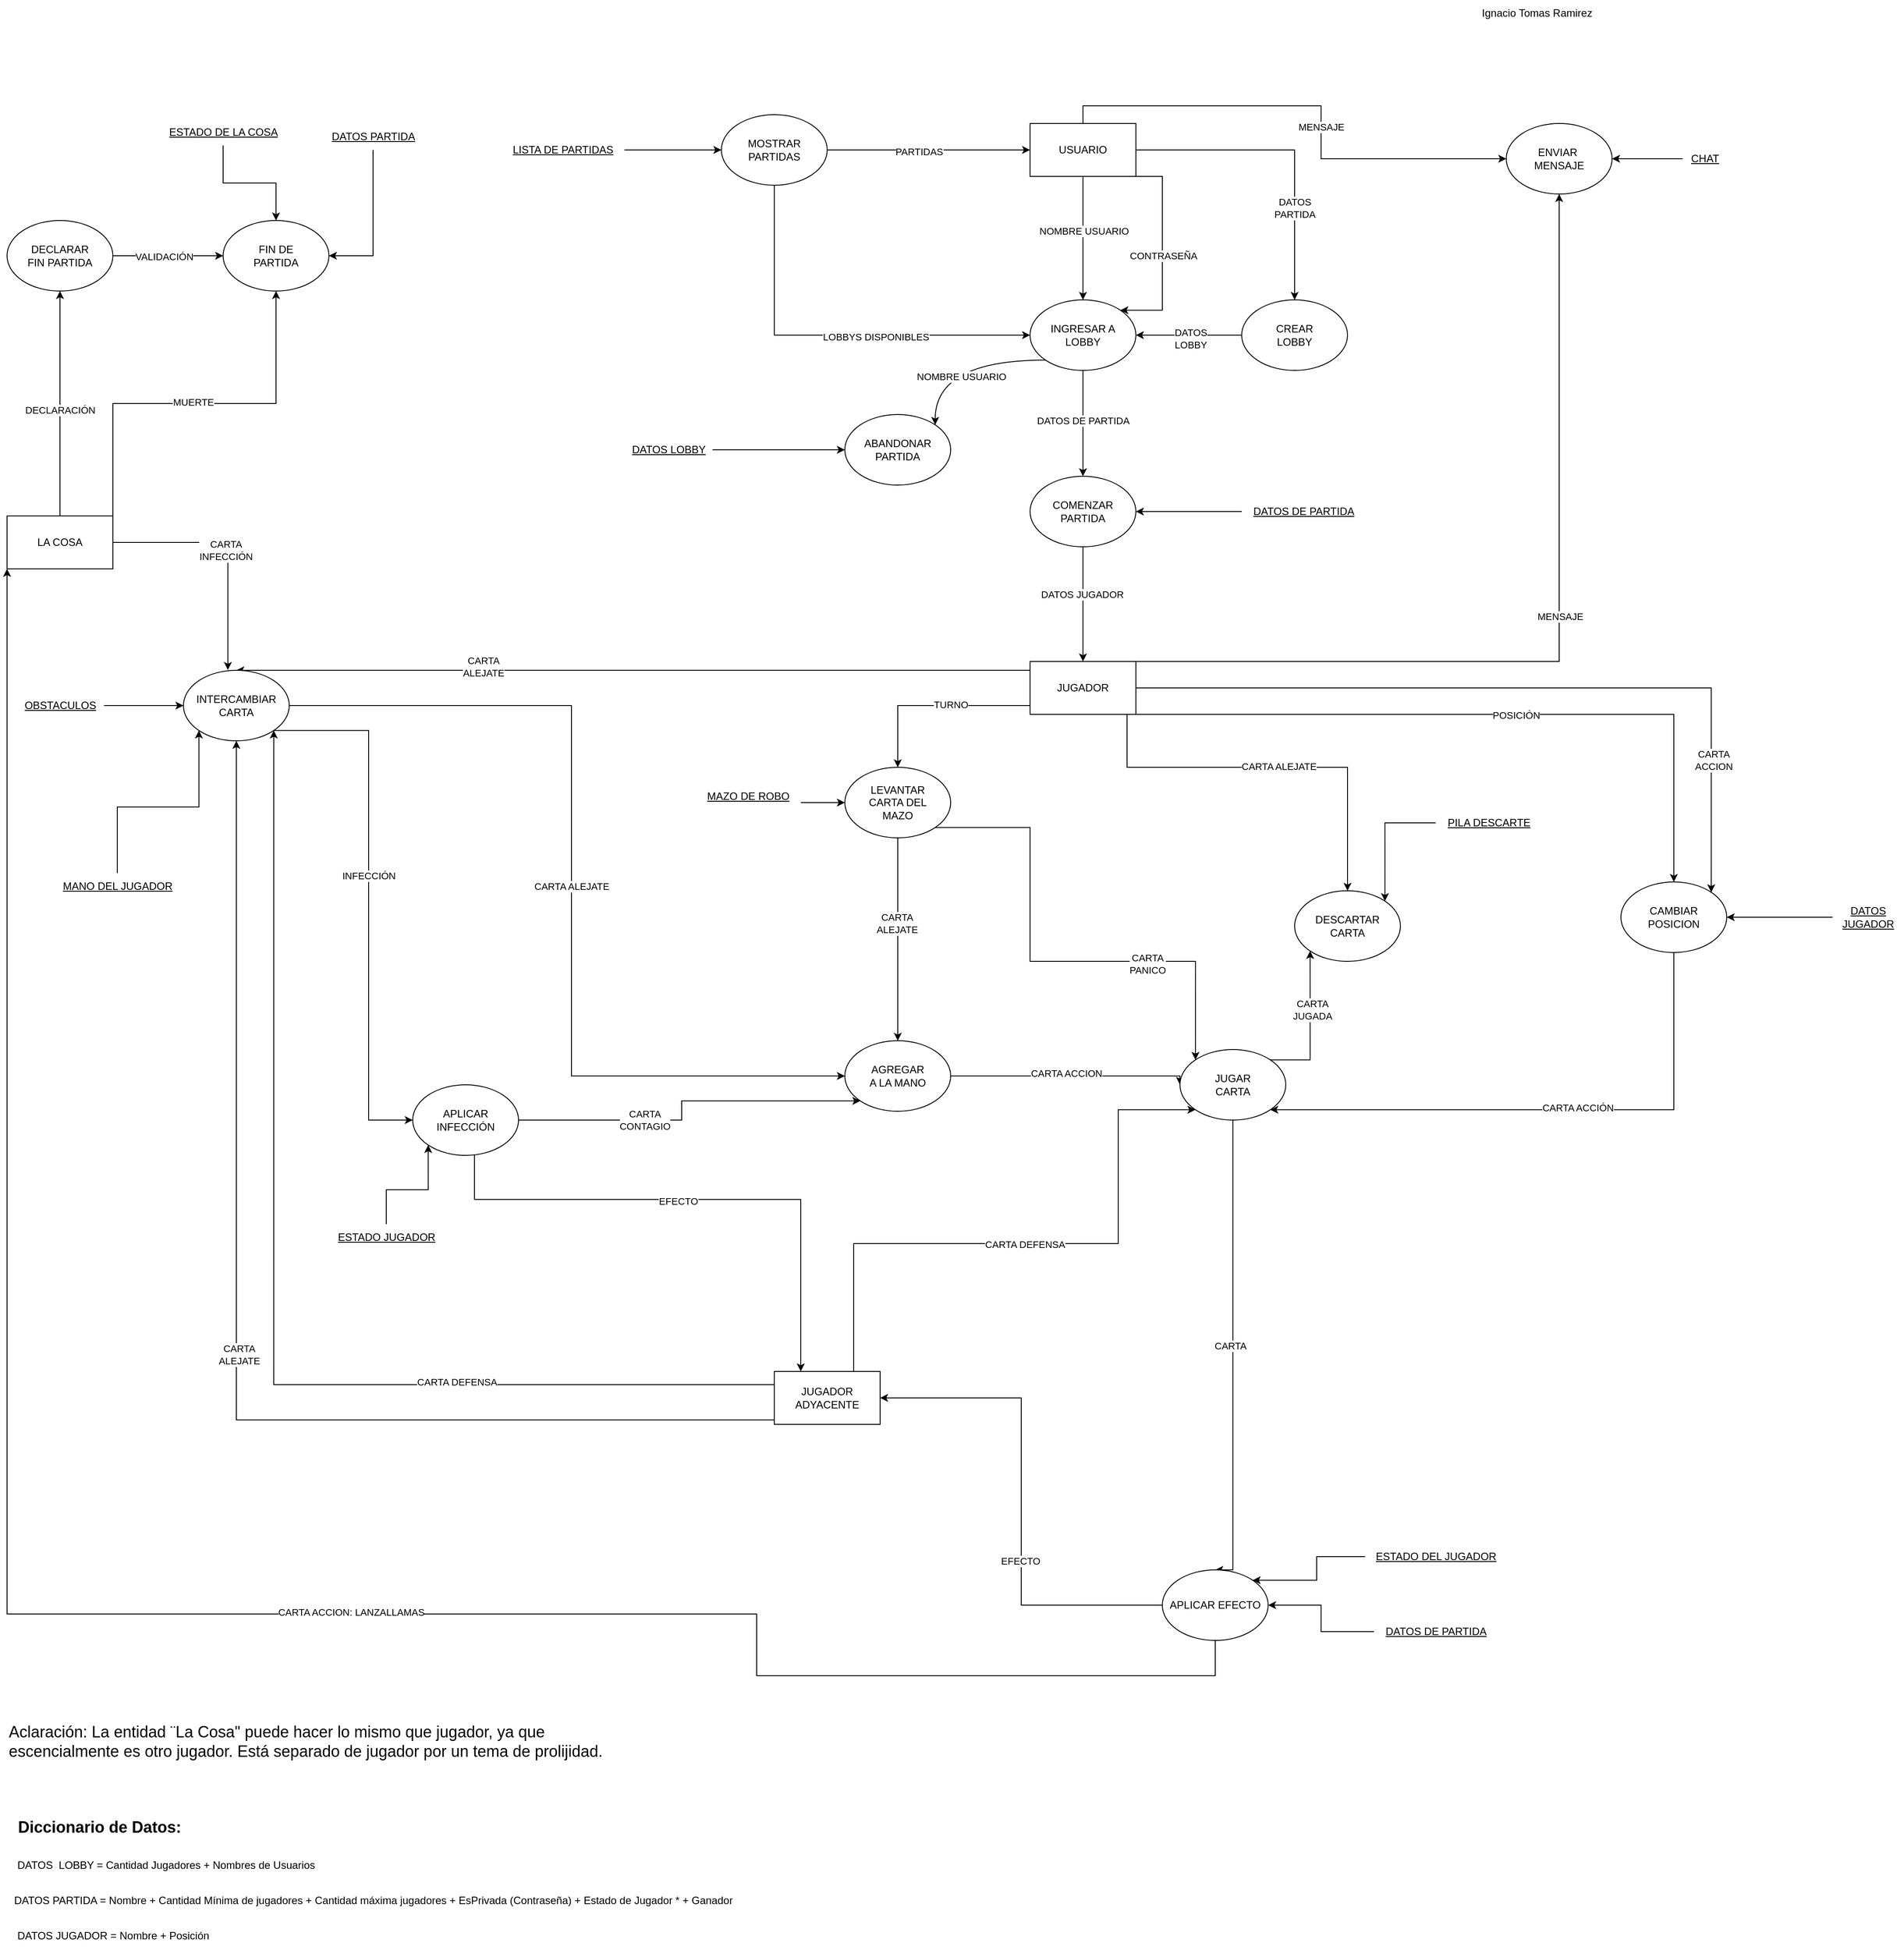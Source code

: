 <mxfile version="21.7.2" type="github">
  <diagram name="Page-1" id="eSQy44bR49oJ5Hq87goh">
    <mxGraphModel dx="2133" dy="1390" grid="1" gridSize="10" guides="1" tooltips="1" connect="1" arrows="1" fold="1" page="1" pageScale="1" pageWidth="1390" pageHeight="980" math="0" shadow="0">
      <root>
        <mxCell id="0" />
        <mxCell id="1" parent="0" />
        <mxCell id="_G_yaIFvfvB89Oe3cglj-3" style="edgeStyle=orthogonalEdgeStyle;rounded=0;orthogonalLoop=1;jettySize=auto;html=1;entryX=0;entryY=0.5;entryDx=0;entryDy=0;" edge="1" parent="1" target="_G_yaIFvfvB89Oe3cglj-2">
          <mxGeometry relative="1" as="geometry">
            <mxPoint x="240" y="221" as="sourcePoint" />
          </mxGeometry>
        </mxCell>
        <mxCell id="_G_yaIFvfvB89Oe3cglj-4" value="DATOS DE PARTIDA" style="edgeLabel;html=1;align=center;verticalAlign=middle;resizable=0;points=[];" vertex="1" connectable="0" parent="_G_yaIFvfvB89Oe3cglj-3">
          <mxGeometry x="-0.009" relative="1" as="geometry">
            <mxPoint as="offset" />
          </mxGeometry>
        </mxCell>
        <mxCell id="_G_yaIFvfvB89Oe3cglj-8" style="edgeStyle=orthogonalEdgeStyle;rounded=0;orthogonalLoop=1;jettySize=auto;html=1;exitX=1;exitY=1;exitDx=0;exitDy=0;entryX=0.5;entryY=1;entryDx=0;entryDy=0;" edge="1" parent="1" target="_G_yaIFvfvB89Oe3cglj-5">
          <mxGeometry relative="1" as="geometry">
            <mxPoint x="240" y="251" as="sourcePoint" />
            <Array as="points">
              <mxPoint x="180" y="251" />
              <mxPoint x="180" y="301" />
              <mxPoint x="780" y="301" />
            </Array>
          </mxGeometry>
        </mxCell>
        <mxCell id="_G_yaIFvfvB89Oe3cglj-9" value="NOMBRE DE&amp;nbsp; JUGADOR" style="edgeLabel;html=1;align=center;verticalAlign=middle;resizable=0;points=[];" vertex="1" connectable="0" parent="_G_yaIFvfvB89Oe3cglj-8">
          <mxGeometry x="0.016" y="-3" relative="1" as="geometry">
            <mxPoint as="offset" />
          </mxGeometry>
        </mxCell>
        <mxCell id="_G_yaIFvfvB89Oe3cglj-14" value="OPCIONAL: CONTRASEÑA" style="edgeLabel;html=1;align=center;verticalAlign=middle;resizable=0;points=[];" vertex="1" connectable="0" parent="_G_yaIFvfvB89Oe3cglj-8">
          <mxGeometry x="0.336" relative="1" as="geometry">
            <mxPoint x="49" as="offset" />
          </mxGeometry>
        </mxCell>
        <mxCell id="_G_yaIFvfvB89Oe3cglj-6" style="edgeStyle=orthogonalEdgeStyle;rounded=0;orthogonalLoop=1;jettySize=auto;html=1;entryX=0;entryY=0.5;entryDx=0;entryDy=0;" edge="1" parent="1" target="_G_yaIFvfvB89Oe3cglj-5">
          <mxGeometry relative="1" as="geometry">
            <mxPoint x="580" y="221" as="sourcePoint" />
          </mxGeometry>
        </mxCell>
        <mxCell id="_G_yaIFvfvB89Oe3cglj-7" value="DATOS DE LOBBY" style="edgeLabel;html=1;align=center;verticalAlign=middle;resizable=0;points=[];" vertex="1" connectable="0" parent="_G_yaIFvfvB89Oe3cglj-6">
          <mxGeometry x="-0.043" relative="1" as="geometry">
            <mxPoint as="offset" />
          </mxGeometry>
        </mxCell>
        <mxCell id="_G_yaIFvfvB89Oe3cglj-10" style="edgeStyle=orthogonalEdgeStyle;rounded=0;orthogonalLoop=1;jettySize=auto;html=1;exitX=0.5;exitY=0;exitDx=0;exitDy=0;entryX=0.5;entryY=0;entryDx=0;entryDy=0;" edge="1" parent="1" source="_G_yaIFvfvB89Oe3cglj-5">
          <mxGeometry relative="1" as="geometry">
            <mxPoint x="180" y="191" as="targetPoint" />
          </mxGeometry>
        </mxCell>
        <mxCell id="_G_yaIFvfvB89Oe3cglj-11" value="INFORMACION LOBBY" style="edgeLabel;html=1;align=center;verticalAlign=middle;resizable=0;points=[];" vertex="1" connectable="0" parent="_G_yaIFvfvB89Oe3cglj-10">
          <mxGeometry x="-0.132" y="-1" relative="1" as="geometry">
            <mxPoint as="offset" />
          </mxGeometry>
        </mxCell>
        <mxCell id="_G_yaIFvfvB89Oe3cglj-13" style="edgeStyle=orthogonalEdgeStyle;rounded=0;orthogonalLoop=1;jettySize=auto;html=1;exitX=1;exitY=0.5;exitDx=0;exitDy=0;entryX=0;entryY=0.5;entryDx=0;entryDy=0;" edge="1" parent="1" target="_G_yaIFvfvB89Oe3cglj-12">
          <mxGeometry relative="1" as="geometry">
            <mxPoint x="840" y="221" as="sourcePoint" />
          </mxGeometry>
        </mxCell>
        <mxCell id="_G_yaIFvfvB89Oe3cglj-16" value="&lt;div&gt;INFORMACION&lt;/div&gt;&lt;div&gt;PARTIDA&lt;br&gt;&lt;/div&gt;" style="edgeLabel;html=1;align=center;verticalAlign=middle;resizable=0;points=[];" vertex="1" connectable="0" parent="_G_yaIFvfvB89Oe3cglj-13">
          <mxGeometry x="0.01" y="-2" relative="1" as="geometry">
            <mxPoint as="offset" />
          </mxGeometry>
        </mxCell>
        <mxCell id="_G_yaIFvfvB89Oe3cglj-19" style="edgeStyle=orthogonalEdgeStyle;rounded=0;orthogonalLoop=1;jettySize=auto;html=1;exitX=1;exitY=0.5;exitDx=0;exitDy=0;entryX=0.5;entryY=0;entryDx=0;entryDy=0;" edge="1" parent="1" source="_G_yaIFvfvB89Oe3cglj-17" target="_G_yaIFvfvB89Oe3cglj-18">
          <mxGeometry relative="1" as="geometry" />
        </mxCell>
        <mxCell id="_G_yaIFvfvB89Oe3cglj-20" value="&lt;div&gt;DATOS&lt;/div&gt;&lt;div&gt;PARTIDA&lt;br&gt;&lt;/div&gt;" style="edgeLabel;html=1;align=center;verticalAlign=middle;resizable=0;points=[];" vertex="1" connectable="0" parent="_G_yaIFvfvB89Oe3cglj-19">
          <mxGeometry x="0.122" y="1" relative="1" as="geometry">
            <mxPoint x="-1" y="49" as="offset" />
          </mxGeometry>
        </mxCell>
        <mxCell id="_G_yaIFvfvB89Oe3cglj-22" style="edgeStyle=orthogonalEdgeStyle;rounded=0;orthogonalLoop=1;jettySize=auto;html=1;entryX=0.5;entryY=0;entryDx=0;entryDy=0;" edge="1" parent="1" source="_G_yaIFvfvB89Oe3cglj-17" target="_G_yaIFvfvB89Oe3cglj-21">
          <mxGeometry relative="1" as="geometry" />
        </mxCell>
        <mxCell id="_G_yaIFvfvB89Oe3cglj-23" value="NOMBRE USUARIO" style="edgeLabel;html=1;align=center;verticalAlign=middle;resizable=0;points=[];" vertex="1" connectable="0" parent="_G_yaIFvfvB89Oe3cglj-22">
          <mxGeometry x="-0.114" y="1" relative="1" as="geometry">
            <mxPoint as="offset" />
          </mxGeometry>
        </mxCell>
        <mxCell id="_G_yaIFvfvB89Oe3cglj-28" style="edgeStyle=orthogonalEdgeStyle;rounded=0;orthogonalLoop=1;jettySize=auto;html=1;exitX=1;exitY=1;exitDx=0;exitDy=0;entryX=1;entryY=0;entryDx=0;entryDy=0;" edge="1" parent="1" source="_G_yaIFvfvB89Oe3cglj-17" target="_G_yaIFvfvB89Oe3cglj-21">
          <mxGeometry relative="1" as="geometry">
            <Array as="points">
              <mxPoint x="750" y="140" />
              <mxPoint x="750" y="292" />
            </Array>
          </mxGeometry>
        </mxCell>
        <mxCell id="_G_yaIFvfvB89Oe3cglj-29" value="CONTRASEÑA" style="edgeLabel;html=1;align=center;verticalAlign=middle;resizable=0;points=[];" vertex="1" connectable="0" parent="_G_yaIFvfvB89Oe3cglj-28">
          <mxGeometry x="-0.119" y="1" relative="1" as="geometry">
            <mxPoint y="19" as="offset" />
          </mxGeometry>
        </mxCell>
        <mxCell id="_G_yaIFvfvB89Oe3cglj-41" style="edgeStyle=orthogonalEdgeStyle;rounded=0;orthogonalLoop=1;jettySize=auto;html=1;exitX=0.5;exitY=0;exitDx=0;exitDy=0;entryX=0;entryY=0.5;entryDx=0;entryDy=0;" edge="1" parent="1" source="_G_yaIFvfvB89Oe3cglj-17" target="_G_yaIFvfvB89Oe3cglj-40">
          <mxGeometry relative="1" as="geometry" />
        </mxCell>
        <mxCell id="_G_yaIFvfvB89Oe3cglj-42" value="MENSAJE" style="edgeLabel;html=1;align=center;verticalAlign=middle;resizable=0;points=[];" vertex="1" connectable="0" parent="_G_yaIFvfvB89Oe3cglj-41">
          <mxGeometry x="0.121" relative="1" as="geometry">
            <mxPoint as="offset" />
          </mxGeometry>
        </mxCell>
        <mxCell id="_G_yaIFvfvB89Oe3cglj-17" value="USUARIO" style="rounded=0;whiteSpace=wrap;html=1;" vertex="1" parent="1">
          <mxGeometry x="600" y="80" width="120" height="60" as="geometry" />
        </mxCell>
        <mxCell id="_G_yaIFvfvB89Oe3cglj-24" style="edgeStyle=orthogonalEdgeStyle;rounded=0;orthogonalLoop=1;jettySize=auto;html=1;exitX=0;exitY=0.5;exitDx=0;exitDy=0;entryX=1;entryY=0.5;entryDx=0;entryDy=0;" edge="1" parent="1" source="_G_yaIFvfvB89Oe3cglj-18" target="_G_yaIFvfvB89Oe3cglj-21">
          <mxGeometry relative="1" as="geometry" />
        </mxCell>
        <mxCell id="_G_yaIFvfvB89Oe3cglj-25" value="&lt;div&gt;DATOS&lt;/div&gt;&lt;div&gt;LOBBY&lt;br&gt;&lt;/div&gt;" style="edgeLabel;html=1;align=center;verticalAlign=middle;resizable=0;points=[];" vertex="1" connectable="0" parent="_G_yaIFvfvB89Oe3cglj-24">
          <mxGeometry x="-0.033" y="4" relative="1" as="geometry">
            <mxPoint as="offset" />
          </mxGeometry>
        </mxCell>
        <mxCell id="_G_yaIFvfvB89Oe3cglj-18" value="&lt;div&gt;CREAR&lt;/div&gt;&lt;div&gt;LOBBY&lt;br&gt;&lt;/div&gt;" style="ellipse;whiteSpace=wrap;html=1;" vertex="1" parent="1">
          <mxGeometry x="840" y="280" width="120" height="80" as="geometry" />
        </mxCell>
        <mxCell id="_G_yaIFvfvB89Oe3cglj-38" style="edgeStyle=orthogonalEdgeStyle;rounded=0;orthogonalLoop=1;jettySize=auto;html=1;exitX=0.5;exitY=1;exitDx=0;exitDy=0;entryX=0.5;entryY=0;entryDx=0;entryDy=0;" edge="1" parent="1" source="_G_yaIFvfvB89Oe3cglj-21" target="_G_yaIFvfvB89Oe3cglj-37">
          <mxGeometry relative="1" as="geometry" />
        </mxCell>
        <mxCell id="_G_yaIFvfvB89Oe3cglj-39" value="DATOS DE PARTIDA" style="edgeLabel;html=1;align=center;verticalAlign=middle;resizable=0;points=[];" vertex="1" connectable="0" parent="_G_yaIFvfvB89Oe3cglj-38">
          <mxGeometry x="-0.05" relative="1" as="geometry">
            <mxPoint as="offset" />
          </mxGeometry>
        </mxCell>
        <mxCell id="_G_yaIFvfvB89Oe3cglj-156" style="edgeStyle=orthogonalEdgeStyle;orthogonalLoop=1;jettySize=auto;html=1;exitX=0;exitY=1;exitDx=0;exitDy=0;entryX=1;entryY=0;entryDx=0;entryDy=0;curved=1;" edge="1" parent="1" source="_G_yaIFvfvB89Oe3cglj-21" target="_G_yaIFvfvB89Oe3cglj-155">
          <mxGeometry relative="1" as="geometry" />
        </mxCell>
        <mxCell id="_G_yaIFvfvB89Oe3cglj-157" value="NOMBRE USUARIO" style="edgeLabel;html=1;align=center;verticalAlign=middle;resizable=0;points=[];" vertex="1" connectable="0" parent="_G_yaIFvfvB89Oe3cglj-156">
          <mxGeometry x="-0.034" y="18" relative="1" as="geometry">
            <mxPoint as="offset" />
          </mxGeometry>
        </mxCell>
        <mxCell id="_G_yaIFvfvB89Oe3cglj-21" value="&lt;div&gt;INGRESAR A&lt;/div&gt;&lt;div&gt;LOBBY&lt;br&gt;&lt;/div&gt;" style="ellipse;whiteSpace=wrap;html=1;" vertex="1" parent="1">
          <mxGeometry x="600" y="280" width="120" height="80" as="geometry" />
        </mxCell>
        <mxCell id="_G_yaIFvfvB89Oe3cglj-31" style="edgeStyle=orthogonalEdgeStyle;rounded=0;orthogonalLoop=1;jettySize=auto;html=1;exitX=1;exitY=0.5;exitDx=0;exitDy=0;entryX=0;entryY=0.5;entryDx=0;entryDy=0;" edge="1" parent="1" source="_G_yaIFvfvB89Oe3cglj-30" target="_G_yaIFvfvB89Oe3cglj-17">
          <mxGeometry relative="1" as="geometry" />
        </mxCell>
        <mxCell id="_G_yaIFvfvB89Oe3cglj-32" value="PARTIDAS" style="edgeLabel;html=1;align=center;verticalAlign=middle;resizable=0;points=[];" vertex="1" connectable="0" parent="_G_yaIFvfvB89Oe3cglj-31">
          <mxGeometry x="-0.096" y="-2" relative="1" as="geometry">
            <mxPoint as="offset" />
          </mxGeometry>
        </mxCell>
        <mxCell id="_G_yaIFvfvB89Oe3cglj-35" style="edgeStyle=orthogonalEdgeStyle;rounded=0;orthogonalLoop=1;jettySize=auto;html=1;entryX=0;entryY=0.5;entryDx=0;entryDy=0;" edge="1" parent="1" source="_G_yaIFvfvB89Oe3cglj-30" target="_G_yaIFvfvB89Oe3cglj-21">
          <mxGeometry relative="1" as="geometry">
            <Array as="points">
              <mxPoint x="310" y="320" />
            </Array>
          </mxGeometry>
        </mxCell>
        <mxCell id="_G_yaIFvfvB89Oe3cglj-36" value="LOBBYS DISPONIBLES" style="edgeLabel;html=1;align=center;verticalAlign=middle;resizable=0;points=[];" vertex="1" connectable="0" parent="_G_yaIFvfvB89Oe3cglj-35">
          <mxGeometry x="0.239" y="-2" relative="1" as="geometry">
            <mxPoint as="offset" />
          </mxGeometry>
        </mxCell>
        <mxCell id="_G_yaIFvfvB89Oe3cglj-30" value="&lt;div&gt;MOSTRAR &lt;br&gt;&lt;/div&gt;&lt;div&gt;PARTIDAS&lt;br&gt;&lt;/div&gt;" style="ellipse;whiteSpace=wrap;html=1;" vertex="1" parent="1">
          <mxGeometry x="250" y="70" width="120" height="80" as="geometry" />
        </mxCell>
        <mxCell id="_G_yaIFvfvB89Oe3cglj-34" style="edgeStyle=orthogonalEdgeStyle;rounded=0;orthogonalLoop=1;jettySize=auto;html=1;entryX=0;entryY=0.5;entryDx=0;entryDy=0;" edge="1" parent="1" source="_G_yaIFvfvB89Oe3cglj-33" target="_G_yaIFvfvB89Oe3cglj-30">
          <mxGeometry relative="1" as="geometry" />
        </mxCell>
        <mxCell id="_G_yaIFvfvB89Oe3cglj-33" value="&lt;u&gt;LISTA DE PARTIDAS&lt;br&gt;&lt;/u&gt;" style="text;html=1;align=center;verticalAlign=middle;resizable=0;points=[];autosize=1;strokeColor=none;fillColor=none;" vertex="1" parent="1">
          <mxGeometry y="95" width="140" height="30" as="geometry" />
        </mxCell>
        <mxCell id="_G_yaIFvfvB89Oe3cglj-47" style="edgeStyle=orthogonalEdgeStyle;rounded=0;orthogonalLoop=1;jettySize=auto;html=1;exitX=0.5;exitY=1;exitDx=0;exitDy=0;entryX=0.5;entryY=0;entryDx=0;entryDy=0;" edge="1" parent="1" source="_G_yaIFvfvB89Oe3cglj-37" target="_G_yaIFvfvB89Oe3cglj-46">
          <mxGeometry relative="1" as="geometry" />
        </mxCell>
        <mxCell id="_G_yaIFvfvB89Oe3cglj-48" value="DATOS JUGADOR" style="edgeLabel;html=1;align=center;verticalAlign=middle;resizable=0;points=[];" vertex="1" connectable="0" parent="_G_yaIFvfvB89Oe3cglj-47">
          <mxGeometry x="-0.169" y="-1" relative="1" as="geometry">
            <mxPoint as="offset" />
          </mxGeometry>
        </mxCell>
        <mxCell id="_G_yaIFvfvB89Oe3cglj-37" value="&lt;div&gt;COMENZAR&lt;/div&gt;&lt;div&gt;PARTIDA&lt;br&gt;&lt;/div&gt;" style="ellipse;whiteSpace=wrap;html=1;" vertex="1" parent="1">
          <mxGeometry x="600" y="480" width="120" height="80" as="geometry" />
        </mxCell>
        <mxCell id="_G_yaIFvfvB89Oe3cglj-40" value="&lt;div&gt;ENVIAR&amp;nbsp;&lt;/div&gt;&lt;div&gt;MENSAJE&lt;/div&gt;" style="ellipse;whiteSpace=wrap;html=1;" vertex="1" parent="1">
          <mxGeometry x="1140" y="80" width="120" height="80" as="geometry" />
        </mxCell>
        <mxCell id="_G_yaIFvfvB89Oe3cglj-44" style="edgeStyle=orthogonalEdgeStyle;rounded=0;orthogonalLoop=1;jettySize=auto;html=1;entryX=1;entryY=0.5;entryDx=0;entryDy=0;" edge="1" parent="1" source="_G_yaIFvfvB89Oe3cglj-43" target="_G_yaIFvfvB89Oe3cglj-40">
          <mxGeometry relative="1" as="geometry" />
        </mxCell>
        <mxCell id="_G_yaIFvfvB89Oe3cglj-43" value="&lt;u&gt;CHAT&lt;/u&gt;" style="text;html=1;align=center;verticalAlign=middle;resizable=0;points=[];autosize=1;strokeColor=none;fillColor=none;" vertex="1" parent="1">
          <mxGeometry x="1340" y="105" width="50" height="30" as="geometry" />
        </mxCell>
        <mxCell id="_G_yaIFvfvB89Oe3cglj-51" style="edgeStyle=orthogonalEdgeStyle;rounded=0;orthogonalLoop=1;jettySize=auto;html=1;exitX=1;exitY=0.5;exitDx=0;exitDy=0;entryX=0.5;entryY=1;entryDx=0;entryDy=0;" edge="1" parent="1" source="_G_yaIFvfvB89Oe3cglj-46" target="_G_yaIFvfvB89Oe3cglj-40">
          <mxGeometry relative="1" as="geometry">
            <Array as="points">
              <mxPoint x="720" y="690" />
              <mxPoint x="1200" y="690" />
            </Array>
          </mxGeometry>
        </mxCell>
        <mxCell id="_G_yaIFvfvB89Oe3cglj-52" value="MENSAJE" style="edgeLabel;html=1;align=center;verticalAlign=middle;resizable=0;points=[];" vertex="1" connectable="0" parent="_G_yaIFvfvB89Oe3cglj-51">
          <mxGeometry x="0.079" y="-1" relative="1" as="geometry">
            <mxPoint as="offset" />
          </mxGeometry>
        </mxCell>
        <mxCell id="_G_yaIFvfvB89Oe3cglj-70" style="edgeStyle=orthogonalEdgeStyle;rounded=0;orthogonalLoop=1;jettySize=auto;html=1;entryX=0.5;entryY=0;entryDx=0;entryDy=0;" edge="1" parent="1" source="_G_yaIFvfvB89Oe3cglj-46" target="_G_yaIFvfvB89Oe3cglj-69">
          <mxGeometry relative="1" as="geometry">
            <Array as="points">
              <mxPoint x="450" y="740" />
            </Array>
          </mxGeometry>
        </mxCell>
        <mxCell id="_G_yaIFvfvB89Oe3cglj-71" value="TURNO" style="edgeLabel;html=1;align=center;verticalAlign=middle;resizable=0;points=[];" vertex="1" connectable="0" parent="_G_yaIFvfvB89Oe3cglj-70">
          <mxGeometry x="-0.178" y="-1" relative="1" as="geometry">
            <mxPoint as="offset" />
          </mxGeometry>
        </mxCell>
        <mxCell id="_G_yaIFvfvB89Oe3cglj-97" style="edgeStyle=orthogonalEdgeStyle;rounded=0;orthogonalLoop=1;jettySize=auto;html=1;exitX=0;exitY=0.75;exitDx=0;exitDy=0;entryX=0.5;entryY=0;entryDx=0;entryDy=0;" edge="1" parent="1" source="_G_yaIFvfvB89Oe3cglj-46" target="_G_yaIFvfvB89Oe3cglj-92">
          <mxGeometry relative="1" as="geometry">
            <Array as="points">
              <mxPoint x="600" y="700" />
              <mxPoint x="205" y="700" />
            </Array>
          </mxGeometry>
        </mxCell>
        <mxCell id="_G_yaIFvfvB89Oe3cglj-98" value="&lt;div&gt;CARTA&lt;/div&gt;&lt;div&gt;ALEJATE&lt;br&gt;&lt;/div&gt;" style="edgeLabel;html=1;align=center;verticalAlign=middle;resizable=0;points=[];" vertex="1" connectable="0" parent="_G_yaIFvfvB89Oe3cglj-97">
          <mxGeometry x="0.402" y="-4" relative="1" as="geometry">
            <mxPoint as="offset" />
          </mxGeometry>
        </mxCell>
        <mxCell id="_G_yaIFvfvB89Oe3cglj-124" style="edgeStyle=orthogonalEdgeStyle;rounded=0;orthogonalLoop=1;jettySize=auto;html=1;exitX=1;exitY=0.75;exitDx=0;exitDy=0;entryX=0.5;entryY=0;entryDx=0;entryDy=0;" edge="1" parent="1" source="_G_yaIFvfvB89Oe3cglj-46" target="_G_yaIFvfvB89Oe3cglj-123">
          <mxGeometry relative="1" as="geometry">
            <Array as="points">
              <mxPoint x="720" y="750" />
              <mxPoint x="1330" y="750" />
            </Array>
          </mxGeometry>
        </mxCell>
        <mxCell id="_G_yaIFvfvB89Oe3cglj-125" value="POSICIÓN" style="edgeLabel;html=1;align=center;verticalAlign=middle;resizable=0;points=[];" vertex="1" connectable="0" parent="_G_yaIFvfvB89Oe3cglj-124">
          <mxGeometry x="0.095" y="-1" relative="1" as="geometry">
            <mxPoint as="offset" />
          </mxGeometry>
        </mxCell>
        <mxCell id="_G_yaIFvfvB89Oe3cglj-148" style="edgeStyle=orthogonalEdgeStyle;rounded=0;orthogonalLoop=1;jettySize=auto;html=1;entryX=0.5;entryY=0;entryDx=0;entryDy=0;" edge="1" parent="1" source="_G_yaIFvfvB89Oe3cglj-46" target="_G_yaIFvfvB89Oe3cglj-144">
          <mxGeometry relative="1" as="geometry">
            <Array as="points">
              <mxPoint x="710" y="810" />
              <mxPoint x="960" y="810" />
            </Array>
          </mxGeometry>
        </mxCell>
        <mxCell id="_G_yaIFvfvB89Oe3cglj-149" value="CARTA ALEJATE" style="edgeLabel;html=1;align=center;verticalAlign=middle;resizable=0;points=[];" vertex="1" connectable="0" parent="_G_yaIFvfvB89Oe3cglj-148">
          <mxGeometry x="0.031" y="1" relative="1" as="geometry">
            <mxPoint as="offset" />
          </mxGeometry>
        </mxCell>
        <mxCell id="_G_yaIFvfvB89Oe3cglj-161" style="edgeStyle=orthogonalEdgeStyle;rounded=0;orthogonalLoop=1;jettySize=auto;html=1;exitX=1;exitY=0.5;exitDx=0;exitDy=0;entryX=1;entryY=0;entryDx=0;entryDy=0;" edge="1" parent="1" source="_G_yaIFvfvB89Oe3cglj-46" target="_G_yaIFvfvB89Oe3cglj-123">
          <mxGeometry relative="1" as="geometry" />
        </mxCell>
        <mxCell id="_G_yaIFvfvB89Oe3cglj-162" value="&lt;div&gt;CARTA&lt;/div&gt;&lt;div&gt;ACCION&lt;br&gt;&lt;/div&gt;" style="edgeLabel;html=1;align=center;verticalAlign=middle;resizable=0;points=[];" vertex="1" connectable="0" parent="_G_yaIFvfvB89Oe3cglj-161">
          <mxGeometry x="0.659" y="2" relative="1" as="geometry">
            <mxPoint y="1" as="offset" />
          </mxGeometry>
        </mxCell>
        <mxCell id="_G_yaIFvfvB89Oe3cglj-46" value="JUGADOR" style="rounded=0;whiteSpace=wrap;html=1;" vertex="1" parent="1">
          <mxGeometry x="600" y="690" width="120" height="60" as="geometry" />
        </mxCell>
        <mxCell id="_G_yaIFvfvB89Oe3cglj-50" style="edgeStyle=orthogonalEdgeStyle;rounded=0;orthogonalLoop=1;jettySize=auto;html=1;entryX=1;entryY=0.5;entryDx=0;entryDy=0;" edge="1" parent="1" source="_G_yaIFvfvB89Oe3cglj-49" target="_G_yaIFvfvB89Oe3cglj-37">
          <mxGeometry relative="1" as="geometry" />
        </mxCell>
        <mxCell id="_G_yaIFvfvB89Oe3cglj-49" value="&lt;u&gt;DATOS DE PARTIDA&lt;br&gt;&lt;/u&gt;" style="text;html=1;align=center;verticalAlign=middle;resizable=0;points=[];autosize=1;strokeColor=none;fillColor=none;" vertex="1" parent="1">
          <mxGeometry x="840" y="505" width="140" height="30" as="geometry" />
        </mxCell>
        <mxCell id="_G_yaIFvfvB89Oe3cglj-53" value="DATOS PARTIDA = Nombre + Cantidad Mínima de jugadores + Cantidad máxima jugadores + EsPrivada (Contraseña) + Estado de Jugador * + Ganador" style="text;html=1;align=center;verticalAlign=middle;resizable=0;points=[];autosize=1;strokeColor=none;fillColor=none;" vertex="1" parent="1">
          <mxGeometry x="-560" y="2080" width="830" height="30" as="geometry" />
        </mxCell>
        <mxCell id="_G_yaIFvfvB89Oe3cglj-55" value="DATOS&amp;nbsp; LOBBY = Cantidad Jugadores + Nombres de Usuarios" style="text;html=1;align=center;verticalAlign=middle;resizable=0;points=[];autosize=1;strokeColor=none;fillColor=none;" vertex="1" parent="1">
          <mxGeometry x="-560" y="2040" width="360" height="30" as="geometry" />
        </mxCell>
        <mxCell id="_G_yaIFvfvB89Oe3cglj-56" value="DATOS JUGADOR = Nombre + Posición" style="text;html=1;align=center;verticalAlign=middle;resizable=0;points=[];autosize=1;strokeColor=none;fillColor=none;" vertex="1" parent="1">
          <mxGeometry x="-560" y="2120" width="240" height="30" as="geometry" />
        </mxCell>
        <mxCell id="_G_yaIFvfvB89Oe3cglj-75" style="edgeStyle=orthogonalEdgeStyle;rounded=0;orthogonalLoop=1;jettySize=auto;html=1;exitX=0.5;exitY=1;exitDx=0;exitDy=0;entryX=0.5;entryY=0;entryDx=0;entryDy=0;" edge="1" parent="1" source="_G_yaIFvfvB89Oe3cglj-69" target="_G_yaIFvfvB89Oe3cglj-74">
          <mxGeometry relative="1" as="geometry" />
        </mxCell>
        <mxCell id="_G_yaIFvfvB89Oe3cglj-76" value="&lt;div&gt;CARTA&lt;/div&gt;&lt;div&gt;ALEJATE&lt;br&gt;&lt;/div&gt;" style="edgeLabel;html=1;align=center;verticalAlign=middle;resizable=0;points=[];" vertex="1" connectable="0" parent="_G_yaIFvfvB89Oe3cglj-75">
          <mxGeometry x="-0.156" y="-1" relative="1" as="geometry">
            <mxPoint as="offset" />
          </mxGeometry>
        </mxCell>
        <mxCell id="_G_yaIFvfvB89Oe3cglj-109" style="edgeStyle=orthogonalEdgeStyle;rounded=0;orthogonalLoop=1;jettySize=auto;html=1;exitX=1;exitY=1;exitDx=0;exitDy=0;entryX=0;entryY=0;entryDx=0;entryDy=0;" edge="1" parent="1" source="_G_yaIFvfvB89Oe3cglj-69" target="_G_yaIFvfvB89Oe3cglj-107">
          <mxGeometry relative="1" as="geometry">
            <Array as="points">
              <mxPoint x="600" y="878" />
              <mxPoint x="600" y="1030" />
              <mxPoint x="788" y="1030" />
            </Array>
          </mxGeometry>
        </mxCell>
        <mxCell id="_G_yaIFvfvB89Oe3cglj-122" value="&lt;div&gt;CARTA&lt;/div&gt;&lt;div&gt;PANICO&lt;br&gt;&lt;/div&gt;" style="edgeLabel;html=1;align=center;verticalAlign=middle;resizable=0;points=[];" vertex="1" connectable="0" parent="_G_yaIFvfvB89Oe3cglj-109">
          <mxGeometry x="0.404" y="-3" relative="1" as="geometry">
            <mxPoint as="offset" />
          </mxGeometry>
        </mxCell>
        <mxCell id="_G_yaIFvfvB89Oe3cglj-69" value="&lt;div&gt;LEVANTAR &lt;br&gt;&lt;/div&gt;&lt;div&gt;CARTA DEL &lt;br&gt;&lt;/div&gt;&lt;div&gt;MAZO&lt;br&gt;&lt;/div&gt;" style="ellipse;whiteSpace=wrap;html=1;" vertex="1" parent="1">
          <mxGeometry x="390" y="810" width="120" height="80" as="geometry" />
        </mxCell>
        <mxCell id="_G_yaIFvfvB89Oe3cglj-102" style="edgeStyle=orthogonalEdgeStyle;rounded=0;orthogonalLoop=1;jettySize=auto;html=1;" edge="1" parent="1" source="_G_yaIFvfvB89Oe3cglj-72">
          <mxGeometry relative="1" as="geometry">
            <mxPoint x="390" y="850" as="targetPoint" />
            <Array as="points">
              <mxPoint x="350" y="850" />
            </Array>
          </mxGeometry>
        </mxCell>
        <mxCell id="_G_yaIFvfvB89Oe3cglj-72" value="&lt;u&gt;MAZO DE ROBO&lt;br&gt;&lt;/u&gt;" style="text;html=1;align=center;verticalAlign=middle;resizable=0;points=[];autosize=1;strokeColor=none;fillColor=none;" vertex="1" parent="1">
          <mxGeometry x="220" y="828" width="120" height="30" as="geometry" />
        </mxCell>
        <mxCell id="_G_yaIFvfvB89Oe3cglj-108" style="edgeStyle=orthogonalEdgeStyle;rounded=0;orthogonalLoop=1;jettySize=auto;html=1;exitX=1;exitY=0.5;exitDx=0;exitDy=0;entryX=0;entryY=0.5;entryDx=0;entryDy=0;" edge="1" parent="1" source="_G_yaIFvfvB89Oe3cglj-74" target="_G_yaIFvfvB89Oe3cglj-107">
          <mxGeometry relative="1" as="geometry">
            <Array as="points">
              <mxPoint x="770" y="1160" />
            </Array>
          </mxGeometry>
        </mxCell>
        <mxCell id="_G_yaIFvfvB89Oe3cglj-111" value="CARTA ACCION" style="edgeLabel;html=1;align=center;verticalAlign=middle;resizable=0;points=[];" vertex="1" connectable="0" parent="_G_yaIFvfvB89Oe3cglj-108">
          <mxGeometry x="-0.029" y="3" relative="1" as="geometry">
            <mxPoint as="offset" />
          </mxGeometry>
        </mxCell>
        <mxCell id="_G_yaIFvfvB89Oe3cglj-74" value="&lt;div&gt;AGREGAR&lt;/div&gt;&lt;div&gt;A LA MANO&lt;br&gt;&lt;/div&gt;" style="ellipse;whiteSpace=wrap;html=1;" vertex="1" parent="1">
          <mxGeometry x="390" y="1120" width="120" height="80" as="geometry" />
        </mxCell>
        <mxCell id="_G_yaIFvfvB89Oe3cglj-119" style="edgeStyle=orthogonalEdgeStyle;rounded=0;orthogonalLoop=1;jettySize=auto;html=1;entryX=0;entryY=1;entryDx=0;entryDy=0;" edge="1" parent="1" target="_G_yaIFvfvB89Oe3cglj-85">
          <mxGeometry relative="1" as="geometry">
            <mxPoint x="160" y="765.059" as="sourcePoint" />
          </mxGeometry>
        </mxCell>
        <mxCell id="_G_yaIFvfvB89Oe3cglj-87" style="edgeStyle=orthogonalEdgeStyle;rounded=0;orthogonalLoop=1;jettySize=auto;html=1;entryX=0;entryY=0.5;entryDx=0;entryDy=0;" edge="1" parent="1" target="_G_yaIFvfvB89Oe3cglj-85">
          <mxGeometry relative="1" as="geometry">
            <mxPoint x="130" y="555.059" as="sourcePoint" />
          </mxGeometry>
        </mxCell>
        <mxCell id="_G_yaIFvfvB89Oe3cglj-96" style="edgeStyle=orthogonalEdgeStyle;rounded=0;orthogonalLoop=1;jettySize=auto;html=1;exitX=1;exitY=0.5;exitDx=0;exitDy=0;entryX=0;entryY=0.5;entryDx=0;entryDy=0;" edge="1" parent="1" source="_G_yaIFvfvB89Oe3cglj-92" target="_G_yaIFvfvB89Oe3cglj-74">
          <mxGeometry relative="1" as="geometry">
            <Array as="points">
              <mxPoint x="-80" y="740" />
              <mxPoint x="80" y="740" />
              <mxPoint x="80" y="1160" />
            </Array>
          </mxGeometry>
        </mxCell>
        <mxCell id="_G_yaIFvfvB89Oe3cglj-99" value="CARTA ALEJATE" style="edgeLabel;html=1;align=center;verticalAlign=middle;resizable=0;points=[];" vertex="1" connectable="0" parent="_G_yaIFvfvB89Oe3cglj-96">
          <mxGeometry relative="1" as="geometry">
            <mxPoint as="offset" />
          </mxGeometry>
        </mxCell>
        <mxCell id="_G_yaIFvfvB89Oe3cglj-167" style="edgeStyle=orthogonalEdgeStyle;rounded=0;orthogonalLoop=1;jettySize=auto;html=1;exitX=1;exitY=1;exitDx=0;exitDy=0;entryX=0;entryY=0.5;entryDx=0;entryDy=0;" edge="1" parent="1" source="_G_yaIFvfvB89Oe3cglj-92" target="_G_yaIFvfvB89Oe3cglj-166">
          <mxGeometry relative="1" as="geometry">
            <Array as="points">
              <mxPoint x="-150" y="768" />
              <mxPoint x="-150" y="1210" />
            </Array>
          </mxGeometry>
        </mxCell>
        <mxCell id="_G_yaIFvfvB89Oe3cglj-168" value="INFECCIÓN" style="edgeLabel;html=1;align=center;verticalAlign=middle;resizable=0;points=[];" vertex="1" connectable="0" parent="_G_yaIFvfvB89Oe3cglj-167">
          <mxGeometry x="0.384" y="-5" relative="1" as="geometry">
            <mxPoint x="5" y="-142" as="offset" />
          </mxGeometry>
        </mxCell>
        <mxCell id="_G_yaIFvfvB89Oe3cglj-92" value="&lt;div&gt;INTERCAMBIAR&lt;/div&gt;&lt;div&gt;CARTA&lt;br&gt;&lt;/div&gt;" style="ellipse;whiteSpace=wrap;html=1;" vertex="1" parent="1">
          <mxGeometry x="-360" y="700" width="120" height="80" as="geometry" />
        </mxCell>
        <mxCell id="_G_yaIFvfvB89Oe3cglj-94" style="edgeStyle=orthogonalEdgeStyle;rounded=0;orthogonalLoop=1;jettySize=auto;html=1;entryX=0.5;entryY=1;entryDx=0;entryDy=0;" edge="1" parent="1" source="_G_yaIFvfvB89Oe3cglj-93" target="_G_yaIFvfvB89Oe3cglj-92">
          <mxGeometry relative="1" as="geometry">
            <Array as="points">
              <mxPoint x="-300" y="1550" />
            </Array>
          </mxGeometry>
        </mxCell>
        <mxCell id="_G_yaIFvfvB89Oe3cglj-95" value="&lt;div&gt;CARTA&lt;/div&gt;&lt;div&gt;ALEJATE&lt;br&gt;&lt;/div&gt;" style="edgeLabel;html=1;align=center;verticalAlign=middle;resizable=0;points=[];" vertex="1" connectable="0" parent="_G_yaIFvfvB89Oe3cglj-94">
          <mxGeometry x="-0.009" y="-3" relative="1" as="geometry">
            <mxPoint as="offset" />
          </mxGeometry>
        </mxCell>
        <mxCell id="_G_yaIFvfvB89Oe3cglj-130" style="edgeStyle=orthogonalEdgeStyle;rounded=0;orthogonalLoop=1;jettySize=auto;html=1;exitX=0.75;exitY=0;exitDx=0;exitDy=0;entryX=0;entryY=1;entryDx=0;entryDy=0;" edge="1" parent="1" source="_G_yaIFvfvB89Oe3cglj-93" target="_G_yaIFvfvB89Oe3cglj-107">
          <mxGeometry relative="1" as="geometry">
            <Array as="points">
              <mxPoint x="400" y="1350" />
              <mxPoint x="700" y="1350" />
              <mxPoint x="700" y="1198" />
            </Array>
          </mxGeometry>
        </mxCell>
        <mxCell id="_G_yaIFvfvB89Oe3cglj-131" value="CARTA DEFENSA" style="edgeLabel;html=1;align=center;verticalAlign=middle;resizable=0;points=[];" vertex="1" connectable="0" parent="_G_yaIFvfvB89Oe3cglj-130">
          <mxGeometry x="-0.013" y="-1" relative="1" as="geometry">
            <mxPoint x="1" as="offset" />
          </mxGeometry>
        </mxCell>
        <mxCell id="_G_yaIFvfvB89Oe3cglj-173" style="edgeStyle=orthogonalEdgeStyle;rounded=0;orthogonalLoop=1;jettySize=auto;html=1;exitX=0;exitY=0.25;exitDx=0;exitDy=0;entryX=1;entryY=1;entryDx=0;entryDy=0;" edge="1" parent="1" source="_G_yaIFvfvB89Oe3cglj-93" target="_G_yaIFvfvB89Oe3cglj-92">
          <mxGeometry relative="1" as="geometry" />
        </mxCell>
        <mxCell id="_G_yaIFvfvB89Oe3cglj-174" value="CARTA DEFENSA" style="edgeLabel;html=1;align=center;verticalAlign=middle;resizable=0;points=[];" vertex="1" connectable="0" parent="_G_yaIFvfvB89Oe3cglj-173">
          <mxGeometry x="-0.449" y="-3" relative="1" as="geometry">
            <mxPoint as="offset" />
          </mxGeometry>
        </mxCell>
        <mxCell id="_G_yaIFvfvB89Oe3cglj-93" value="&lt;div&gt;JUGADOR&lt;/div&gt;&lt;div&gt;ADYACENTE&lt;br&gt;&lt;/div&gt;" style="rounded=0;whiteSpace=wrap;html=1;" vertex="1" parent="1">
          <mxGeometry x="310" y="1495" width="120" height="60" as="geometry" />
        </mxCell>
        <mxCell id="_G_yaIFvfvB89Oe3cglj-101" style="edgeStyle=orthogonalEdgeStyle;rounded=0;orthogonalLoop=1;jettySize=auto;html=1;entryX=0;entryY=0.5;entryDx=0;entryDy=0;" edge="1" parent="1" source="_G_yaIFvfvB89Oe3cglj-100" target="_G_yaIFvfvB89Oe3cglj-92">
          <mxGeometry relative="1" as="geometry" />
        </mxCell>
        <mxCell id="_G_yaIFvfvB89Oe3cglj-100" value="&lt;u&gt;OBSTACULOS&lt;/u&gt;" style="text;html=1;align=center;verticalAlign=middle;resizable=0;points=[];autosize=1;strokeColor=none;fillColor=none;" vertex="1" parent="1">
          <mxGeometry x="-550" y="725" width="100" height="30" as="geometry" />
        </mxCell>
        <mxCell id="_G_yaIFvfvB89Oe3cglj-113" style="edgeStyle=orthogonalEdgeStyle;rounded=0;orthogonalLoop=1;jettySize=auto;html=1;exitX=0.5;exitY=1;exitDx=0;exitDy=0;entryX=0.5;entryY=0;entryDx=0;entryDy=0;" edge="1" parent="1" source="_G_yaIFvfvB89Oe3cglj-107" target="_G_yaIFvfvB89Oe3cglj-112">
          <mxGeometry relative="1" as="geometry">
            <Array as="points">
              <mxPoint x="830" y="1650" />
              <mxPoint x="830" y="1650" />
            </Array>
          </mxGeometry>
        </mxCell>
        <mxCell id="_G_yaIFvfvB89Oe3cglj-114" value="CARTA" style="edgeLabel;html=1;align=center;verticalAlign=middle;resizable=0;points=[];" vertex="1" connectable="0" parent="_G_yaIFvfvB89Oe3cglj-113">
          <mxGeometry x="-0.036" y="-3" relative="1" as="geometry">
            <mxPoint as="offset" />
          </mxGeometry>
        </mxCell>
        <mxCell id="_G_yaIFvfvB89Oe3cglj-146" style="edgeStyle=orthogonalEdgeStyle;rounded=0;orthogonalLoop=1;jettySize=auto;html=1;exitX=1;exitY=0;exitDx=0;exitDy=0;entryX=0;entryY=1;entryDx=0;entryDy=0;" edge="1" parent="1" source="_G_yaIFvfvB89Oe3cglj-107" target="_G_yaIFvfvB89Oe3cglj-144">
          <mxGeometry relative="1" as="geometry" />
        </mxCell>
        <mxCell id="_G_yaIFvfvB89Oe3cglj-147" value="&lt;div&gt;CARTA&lt;/div&gt;&lt;div&gt;JUGADA&lt;br&gt;&lt;/div&gt;" style="edgeLabel;html=1;align=center;verticalAlign=middle;resizable=0;points=[];" vertex="1" connectable="0" parent="_G_yaIFvfvB89Oe3cglj-146">
          <mxGeometry x="0.215" y="-2" relative="1" as="geometry">
            <mxPoint as="offset" />
          </mxGeometry>
        </mxCell>
        <mxCell id="_G_yaIFvfvB89Oe3cglj-107" value="&lt;div&gt;JUGAR&lt;/div&gt;&lt;div&gt;CARTA&lt;br&gt;&lt;/div&gt;" style="ellipse;whiteSpace=wrap;html=1;" vertex="1" parent="1">
          <mxGeometry x="770" y="1130" width="120" height="80" as="geometry" />
        </mxCell>
        <mxCell id="_G_yaIFvfvB89Oe3cglj-115" style="edgeStyle=orthogonalEdgeStyle;rounded=0;orthogonalLoop=1;jettySize=auto;html=1;entryX=1;entryY=0.5;entryDx=0;entryDy=0;" edge="1" parent="1" source="_G_yaIFvfvB89Oe3cglj-112" target="_G_yaIFvfvB89Oe3cglj-93">
          <mxGeometry relative="1" as="geometry" />
        </mxCell>
        <mxCell id="_G_yaIFvfvB89Oe3cglj-116" value="EFECTO" style="edgeLabel;html=1;align=center;verticalAlign=middle;resizable=0;points=[];" vertex="1" connectable="0" parent="_G_yaIFvfvB89Oe3cglj-115">
          <mxGeometry x="-0.244" y="1" relative="1" as="geometry">
            <mxPoint as="offset" />
          </mxGeometry>
        </mxCell>
        <mxCell id="_G_yaIFvfvB89Oe3cglj-190" style="edgeStyle=orthogonalEdgeStyle;rounded=0;orthogonalLoop=1;jettySize=auto;html=1;entryX=0;entryY=1;entryDx=0;entryDy=0;" edge="1" parent="1" source="_G_yaIFvfvB89Oe3cglj-112" target="_G_yaIFvfvB89Oe3cglj-163">
          <mxGeometry relative="1" as="geometry">
            <mxPoint x="-170" y="1770" as="targetPoint" />
            <Array as="points">
              <mxPoint x="810" y="1840" />
              <mxPoint x="290" y="1840" />
              <mxPoint x="290" y="1770" />
              <mxPoint x="-560" y="1770" />
            </Array>
          </mxGeometry>
        </mxCell>
        <mxCell id="_G_yaIFvfvB89Oe3cglj-191" value="CARTA ACCION: LANZALLAMAS" style="edgeLabel;html=1;align=center;verticalAlign=middle;resizable=0;points=[];" vertex="1" connectable="0" parent="_G_yaIFvfvB89Oe3cglj-190">
          <mxGeometry x="-0.182" y="-2" relative="1" as="geometry">
            <mxPoint as="offset" />
          </mxGeometry>
        </mxCell>
        <mxCell id="_G_yaIFvfvB89Oe3cglj-112" value="APLICAR EFECTO" style="ellipse;whiteSpace=wrap;html=1;" vertex="1" parent="1">
          <mxGeometry x="750" y="1720" width="120" height="80" as="geometry" />
        </mxCell>
        <mxCell id="_G_yaIFvfvB89Oe3cglj-185" style="edgeStyle=orthogonalEdgeStyle;rounded=0;orthogonalLoop=1;jettySize=auto;html=1;entryX=1;entryY=0.5;entryDx=0;entryDy=0;" edge="1" parent="1" source="_G_yaIFvfvB89Oe3cglj-117" target="_G_yaIFvfvB89Oe3cglj-112">
          <mxGeometry relative="1" as="geometry" />
        </mxCell>
        <mxCell id="_G_yaIFvfvB89Oe3cglj-117" value="&lt;u&gt;DATOS DE PARTIDA&lt;br&gt;&lt;/u&gt;" style="text;html=1;align=center;verticalAlign=middle;resizable=0;points=[];autosize=1;strokeColor=none;fillColor=none;" vertex="1" parent="1">
          <mxGeometry x="990" y="1775" width="140" height="30" as="geometry" />
        </mxCell>
        <mxCell id="_G_yaIFvfvB89Oe3cglj-126" style="edgeStyle=orthogonalEdgeStyle;rounded=0;orthogonalLoop=1;jettySize=auto;html=1;entryX=1;entryY=1;entryDx=0;entryDy=0;" edge="1" parent="1" source="_G_yaIFvfvB89Oe3cglj-123" target="_G_yaIFvfvB89Oe3cglj-107">
          <mxGeometry relative="1" as="geometry">
            <Array as="points">
              <mxPoint x="1330" y="1198" />
            </Array>
          </mxGeometry>
        </mxCell>
        <mxCell id="_G_yaIFvfvB89Oe3cglj-127" value="CARTA ACCIÓN" style="edgeLabel;html=1;align=center;verticalAlign=middle;resizable=0;points=[];" vertex="1" connectable="0" parent="_G_yaIFvfvB89Oe3cglj-126">
          <mxGeometry x="-0.096" y="-3" relative="1" as="geometry">
            <mxPoint as="offset" />
          </mxGeometry>
        </mxCell>
        <mxCell id="_G_yaIFvfvB89Oe3cglj-123" value="&lt;div&gt;CAMBIAR&lt;/div&gt;&lt;div&gt;POSICION&lt;br&gt;&lt;/div&gt;" style="ellipse;whiteSpace=wrap;html=1;" vertex="1" parent="1">
          <mxGeometry x="1270" y="940" width="120" height="80" as="geometry" />
        </mxCell>
        <mxCell id="_G_yaIFvfvB89Oe3cglj-129" style="edgeStyle=orthogonalEdgeStyle;rounded=0;orthogonalLoop=1;jettySize=auto;html=1;entryX=1;entryY=0.5;entryDx=0;entryDy=0;" edge="1" parent="1" source="_G_yaIFvfvB89Oe3cglj-128" target="_G_yaIFvfvB89Oe3cglj-123">
          <mxGeometry relative="1" as="geometry" />
        </mxCell>
        <mxCell id="_G_yaIFvfvB89Oe3cglj-128" value="&lt;div&gt;&lt;u&gt;DATOS&lt;/u&gt;&lt;/div&gt;&lt;div&gt;&lt;u&gt;JUGADOR&lt;br&gt;&lt;/u&gt;&lt;/div&gt;" style="text;html=1;align=center;verticalAlign=middle;resizable=0;points=[];autosize=1;strokeColor=none;fillColor=none;" vertex="1" parent="1">
          <mxGeometry x="1510" y="960" width="80" height="40" as="geometry" />
        </mxCell>
        <mxCell id="_G_yaIFvfvB89Oe3cglj-134" style="edgeStyle=orthogonalEdgeStyle;rounded=0;orthogonalLoop=1;jettySize=auto;html=1;entryX=0;entryY=1;entryDx=0;entryDy=0;" edge="1" parent="1" source="_G_yaIFvfvB89Oe3cglj-133" target="_G_yaIFvfvB89Oe3cglj-92">
          <mxGeometry relative="1" as="geometry" />
        </mxCell>
        <mxCell id="_G_yaIFvfvB89Oe3cglj-133" value="&lt;u&gt;MANO DEL JUGADOR&lt;br&gt;&lt;/u&gt;" style="text;html=1;align=center;verticalAlign=middle;resizable=0;points=[];autosize=1;strokeColor=none;fillColor=none;" vertex="1" parent="1">
          <mxGeometry x="-510" y="930" width="150" height="30" as="geometry" />
        </mxCell>
        <mxCell id="_G_yaIFvfvB89Oe3cglj-144" value="&lt;div&gt;DESCARTAR&lt;/div&gt;&lt;div&gt;CARTA&lt;br&gt;&lt;/div&gt;" style="ellipse;whiteSpace=wrap;html=1;" vertex="1" parent="1">
          <mxGeometry x="900" y="950" width="120" height="80" as="geometry" />
        </mxCell>
        <mxCell id="_G_yaIFvfvB89Oe3cglj-152" style="edgeStyle=orthogonalEdgeStyle;rounded=0;orthogonalLoop=1;jettySize=auto;html=1;entryX=1;entryY=0;entryDx=0;entryDy=0;" edge="1" parent="1" source="_G_yaIFvfvB89Oe3cglj-151" target="_G_yaIFvfvB89Oe3cglj-144">
          <mxGeometry relative="1" as="geometry" />
        </mxCell>
        <mxCell id="_G_yaIFvfvB89Oe3cglj-151" value="&lt;u&gt;PILA DESCARTE&lt;br&gt;&lt;/u&gt;" style="text;html=1;align=center;verticalAlign=middle;resizable=0;points=[];autosize=1;strokeColor=none;fillColor=none;" vertex="1" parent="1">
          <mxGeometry x="1060" y="858" width="120" height="30" as="geometry" />
        </mxCell>
        <mxCell id="_G_yaIFvfvB89Oe3cglj-155" value="&lt;div&gt;ABANDONAR&lt;/div&gt;&lt;div&gt;PARTIDA&lt;br&gt;&lt;/div&gt;" style="ellipse;whiteSpace=wrap;html=1;" vertex="1" parent="1">
          <mxGeometry x="390" y="410" width="120" height="80" as="geometry" />
        </mxCell>
        <mxCell id="_G_yaIFvfvB89Oe3cglj-159" style="edgeStyle=orthogonalEdgeStyle;rounded=0;orthogonalLoop=1;jettySize=auto;html=1;entryX=0;entryY=0.5;entryDx=0;entryDy=0;" edge="1" parent="1" source="_G_yaIFvfvB89Oe3cglj-158" target="_G_yaIFvfvB89Oe3cglj-155">
          <mxGeometry relative="1" as="geometry" />
        </mxCell>
        <mxCell id="_G_yaIFvfvB89Oe3cglj-158" value="&lt;u&gt;DATOS LOBBY&lt;br&gt;&lt;/u&gt;" style="text;html=1;align=center;verticalAlign=middle;resizable=0;points=[];autosize=1;strokeColor=none;fillColor=none;" vertex="1" parent="1">
          <mxGeometry x="140" y="435" width="100" height="30" as="geometry" />
        </mxCell>
        <mxCell id="_G_yaIFvfvB89Oe3cglj-164" style="edgeStyle=orthogonalEdgeStyle;rounded=0;orthogonalLoop=1;jettySize=auto;html=1;entryX=0.42;entryY=-0.005;entryDx=0;entryDy=0;entryPerimeter=0;" edge="1" parent="1" source="_G_yaIFvfvB89Oe3cglj-163" target="_G_yaIFvfvB89Oe3cglj-92">
          <mxGeometry relative="1" as="geometry" />
        </mxCell>
        <mxCell id="_G_yaIFvfvB89Oe3cglj-165" value="&lt;div&gt;CARTA&lt;/div&gt;&lt;div&gt;INFECCIÓN&lt;br&gt;&lt;/div&gt;" style="edgeLabel;html=1;align=center;verticalAlign=middle;resizable=0;points=[];" vertex="1" connectable="0" parent="_G_yaIFvfvB89Oe3cglj-164">
          <mxGeometry x="0.015" y="-3" relative="1" as="geometry">
            <mxPoint as="offset" />
          </mxGeometry>
        </mxCell>
        <mxCell id="_G_yaIFvfvB89Oe3cglj-180" style="edgeStyle=orthogonalEdgeStyle;rounded=0;orthogonalLoop=1;jettySize=auto;html=1;exitX=0.5;exitY=0;exitDx=0;exitDy=0;entryX=0.5;entryY=1;entryDx=0;entryDy=0;" edge="1" parent="1" source="_G_yaIFvfvB89Oe3cglj-163" target="_G_yaIFvfvB89Oe3cglj-179">
          <mxGeometry relative="1" as="geometry" />
        </mxCell>
        <mxCell id="_G_yaIFvfvB89Oe3cglj-181" value="DECLARACIÓN" style="edgeLabel;html=1;align=center;verticalAlign=middle;resizable=0;points=[];" vertex="1" connectable="0" parent="_G_yaIFvfvB89Oe3cglj-180">
          <mxGeometry x="-0.058" relative="1" as="geometry">
            <mxPoint as="offset" />
          </mxGeometry>
        </mxCell>
        <mxCell id="_G_yaIFvfvB89Oe3cglj-195" style="edgeStyle=orthogonalEdgeStyle;rounded=0;orthogonalLoop=1;jettySize=auto;html=1;exitX=1;exitY=0;exitDx=0;exitDy=0;entryX=0.5;entryY=1;entryDx=0;entryDy=0;" edge="1" parent="1" source="_G_yaIFvfvB89Oe3cglj-163" target="_G_yaIFvfvB89Oe3cglj-182">
          <mxGeometry relative="1" as="geometry" />
        </mxCell>
        <mxCell id="_G_yaIFvfvB89Oe3cglj-196" value="MUERTE" style="edgeLabel;html=1;align=center;verticalAlign=middle;resizable=0;points=[];" vertex="1" connectable="0" parent="_G_yaIFvfvB89Oe3cglj-195">
          <mxGeometry x="-0.003" y="2" relative="1" as="geometry">
            <mxPoint x="-1" as="offset" />
          </mxGeometry>
        </mxCell>
        <mxCell id="_G_yaIFvfvB89Oe3cglj-163" value="LA COSA" style="rounded=0;whiteSpace=wrap;html=1;" vertex="1" parent="1">
          <mxGeometry x="-560" y="525" width="120" height="60" as="geometry" />
        </mxCell>
        <mxCell id="_G_yaIFvfvB89Oe3cglj-169" style="edgeStyle=orthogonalEdgeStyle;rounded=0;orthogonalLoop=1;jettySize=auto;html=1;entryX=0.25;entryY=0;entryDx=0;entryDy=0;" edge="1" parent="1" source="_G_yaIFvfvB89Oe3cglj-166" target="_G_yaIFvfvB89Oe3cglj-93">
          <mxGeometry relative="1" as="geometry">
            <Array as="points">
              <mxPoint x="-30" y="1300" />
              <mxPoint x="340" y="1300" />
            </Array>
          </mxGeometry>
        </mxCell>
        <mxCell id="_G_yaIFvfvB89Oe3cglj-171" value="EFECTO" style="edgeLabel;html=1;align=center;verticalAlign=middle;resizable=0;points=[];" vertex="1" connectable="0" parent="_G_yaIFvfvB89Oe3cglj-169">
          <mxGeometry x="-0.085" y="-2" relative="1" as="geometry">
            <mxPoint as="offset" />
          </mxGeometry>
        </mxCell>
        <mxCell id="_G_yaIFvfvB89Oe3cglj-177" style="edgeStyle=orthogonalEdgeStyle;rounded=0;orthogonalLoop=1;jettySize=auto;html=1;exitX=1;exitY=0.5;exitDx=0;exitDy=0;entryX=0;entryY=1;entryDx=0;entryDy=0;" edge="1" parent="1" source="_G_yaIFvfvB89Oe3cglj-166" target="_G_yaIFvfvB89Oe3cglj-74">
          <mxGeometry relative="1" as="geometry" />
        </mxCell>
        <mxCell id="_G_yaIFvfvB89Oe3cglj-178" value="&lt;div&gt;CARTA&lt;/div&gt;&lt;div&gt;CONTAGIO&lt;br&gt;&lt;/div&gt;" style="edgeLabel;html=1;align=center;verticalAlign=middle;resizable=0;points=[];" vertex="1" connectable="0" parent="_G_yaIFvfvB89Oe3cglj-177">
          <mxGeometry x="-0.3" relative="1" as="geometry">
            <mxPoint as="offset" />
          </mxGeometry>
        </mxCell>
        <mxCell id="_G_yaIFvfvB89Oe3cglj-166" value="&lt;div&gt;APLICAR&lt;/div&gt;&lt;div&gt;INFECCIÓN&lt;br&gt;&lt;/div&gt;" style="ellipse;whiteSpace=wrap;html=1;" vertex="1" parent="1">
          <mxGeometry x="-100" y="1170" width="120" height="80" as="geometry" />
        </mxCell>
        <mxCell id="_G_yaIFvfvB89Oe3cglj-176" style="edgeStyle=orthogonalEdgeStyle;rounded=0;orthogonalLoop=1;jettySize=auto;html=1;entryX=0;entryY=1;entryDx=0;entryDy=0;" edge="1" parent="1" source="_G_yaIFvfvB89Oe3cglj-175" target="_G_yaIFvfvB89Oe3cglj-166">
          <mxGeometry relative="1" as="geometry" />
        </mxCell>
        <mxCell id="_G_yaIFvfvB89Oe3cglj-175" value="&lt;u&gt;ESTADO JUGADOR&lt;br&gt;&lt;/u&gt;" style="text;html=1;align=center;verticalAlign=middle;resizable=0;points=[];autosize=1;strokeColor=none;fillColor=none;" vertex="1" parent="1">
          <mxGeometry x="-195" y="1328" width="130" height="30" as="geometry" />
        </mxCell>
        <mxCell id="_G_yaIFvfvB89Oe3cglj-183" style="edgeStyle=orthogonalEdgeStyle;rounded=0;orthogonalLoop=1;jettySize=auto;html=1;exitX=1;exitY=0.5;exitDx=0;exitDy=0;entryX=0;entryY=0.5;entryDx=0;entryDy=0;" edge="1" parent="1" source="_G_yaIFvfvB89Oe3cglj-179" target="_G_yaIFvfvB89Oe3cglj-182">
          <mxGeometry relative="1" as="geometry" />
        </mxCell>
        <mxCell id="_G_yaIFvfvB89Oe3cglj-184" value="VALIDACIÓN" style="edgeLabel;html=1;align=center;verticalAlign=middle;resizable=0;points=[];" vertex="1" connectable="0" parent="_G_yaIFvfvB89Oe3cglj-183">
          <mxGeometry x="-0.071" y="-1" relative="1" as="geometry">
            <mxPoint as="offset" />
          </mxGeometry>
        </mxCell>
        <mxCell id="_G_yaIFvfvB89Oe3cglj-179" value="&lt;div&gt;DECLARAR&lt;/div&gt;&lt;div&gt;FIN PARTIDA&lt;br&gt;&lt;/div&gt;" style="ellipse;whiteSpace=wrap;html=1;" vertex="1" parent="1">
          <mxGeometry x="-560" y="190" width="120" height="80" as="geometry" />
        </mxCell>
        <mxCell id="_G_yaIFvfvB89Oe3cglj-182" value="&lt;div&gt;FIN DE &lt;br&gt;&lt;/div&gt;&lt;div&gt;PARTIDA&lt;br&gt;&lt;/div&gt;" style="ellipse;whiteSpace=wrap;html=1;" vertex="1" parent="1">
          <mxGeometry x="-315" y="190" width="120" height="80" as="geometry" />
        </mxCell>
        <mxCell id="_G_yaIFvfvB89Oe3cglj-187" style="edgeStyle=orthogonalEdgeStyle;rounded=0;orthogonalLoop=1;jettySize=auto;html=1;entryX=1;entryY=0;entryDx=0;entryDy=0;" edge="1" parent="1" source="_G_yaIFvfvB89Oe3cglj-186" target="_G_yaIFvfvB89Oe3cglj-112">
          <mxGeometry relative="1" as="geometry" />
        </mxCell>
        <mxCell id="_G_yaIFvfvB89Oe3cglj-186" value="&lt;u&gt;ESTADO DEL JUGADOR&lt;br&gt;&lt;/u&gt;" style="text;html=1;align=center;verticalAlign=middle;resizable=0;points=[];autosize=1;strokeColor=none;fillColor=none;" vertex="1" parent="1">
          <mxGeometry x="980" y="1690" width="160" height="30" as="geometry" />
        </mxCell>
        <mxCell id="_G_yaIFvfvB89Oe3cglj-198" style="edgeStyle=orthogonalEdgeStyle;rounded=0;orthogonalLoop=1;jettySize=auto;html=1;entryX=0.5;entryY=0;entryDx=0;entryDy=0;" edge="1" parent="1" source="_G_yaIFvfvB89Oe3cglj-197" target="_G_yaIFvfvB89Oe3cglj-182">
          <mxGeometry relative="1" as="geometry" />
        </mxCell>
        <mxCell id="_G_yaIFvfvB89Oe3cglj-197" value="&lt;u&gt;ESTADO DE LA COSA&lt;/u&gt;" style="text;html=1;align=center;verticalAlign=middle;resizable=0;points=[];autosize=1;strokeColor=none;fillColor=none;" vertex="1" parent="1">
          <mxGeometry x="-390" y="75" width="150" height="30" as="geometry" />
        </mxCell>
        <mxCell id="_G_yaIFvfvB89Oe3cglj-199" value="Ignacio Tomas Ramirez" style="text;html=1;strokeColor=none;fillColor=none;align=center;verticalAlign=middle;whiteSpace=wrap;rounded=0;" vertex="1" parent="1">
          <mxGeometry x="1110" y="-60" width="130" height="30" as="geometry" />
        </mxCell>
        <mxCell id="_G_yaIFvfvB89Oe3cglj-201" style="edgeStyle=orthogonalEdgeStyle;rounded=0;orthogonalLoop=1;jettySize=auto;html=1;entryX=1;entryY=0.5;entryDx=0;entryDy=0;" edge="1" parent="1" source="_G_yaIFvfvB89Oe3cglj-200" target="_G_yaIFvfvB89Oe3cglj-182">
          <mxGeometry relative="1" as="geometry" />
        </mxCell>
        <mxCell id="_G_yaIFvfvB89Oe3cglj-200" value="&lt;u&gt;DATOS PARTIDA&lt;br&gt;&lt;/u&gt;" style="text;html=1;align=center;verticalAlign=middle;resizable=0;points=[];autosize=1;strokeColor=none;fillColor=none;" vertex="1" parent="1">
          <mxGeometry x="-205" y="80" width="120" height="30" as="geometry" />
        </mxCell>
        <mxCell id="_G_yaIFvfvB89Oe3cglj-202" value="&lt;font style=&quot;font-size: 18px;&quot;&gt;Aclaración: La entidad ¨La Cosa&quot; puede hacer lo mismo que jugador, ya que escencialmente es otro jugador. Está separado de jugador por un tema de prolijidad.&lt;br&gt;&lt;/font&gt;" style="text;html=1;strokeColor=none;fillColor=none;align=left;verticalAlign=middle;whiteSpace=wrap;rounded=0;" vertex="1" parent="1">
          <mxGeometry x="-560" y="1880" width="680" height="70" as="geometry" />
        </mxCell>
        <mxCell id="_G_yaIFvfvB89Oe3cglj-203" value="&lt;b&gt;&lt;font style=&quot;font-size: 18px;&quot;&gt;Diccionario de Datos:&lt;/font&gt;&lt;/b&gt;" style="text;html=1;strokeColor=none;fillColor=none;align=center;verticalAlign=middle;whiteSpace=wrap;rounded=0;" vertex="1" parent="1">
          <mxGeometry x="-550" y="2000" width="190" height="24.38" as="geometry" />
        </mxCell>
      </root>
    </mxGraphModel>
  </diagram>
</mxfile>
